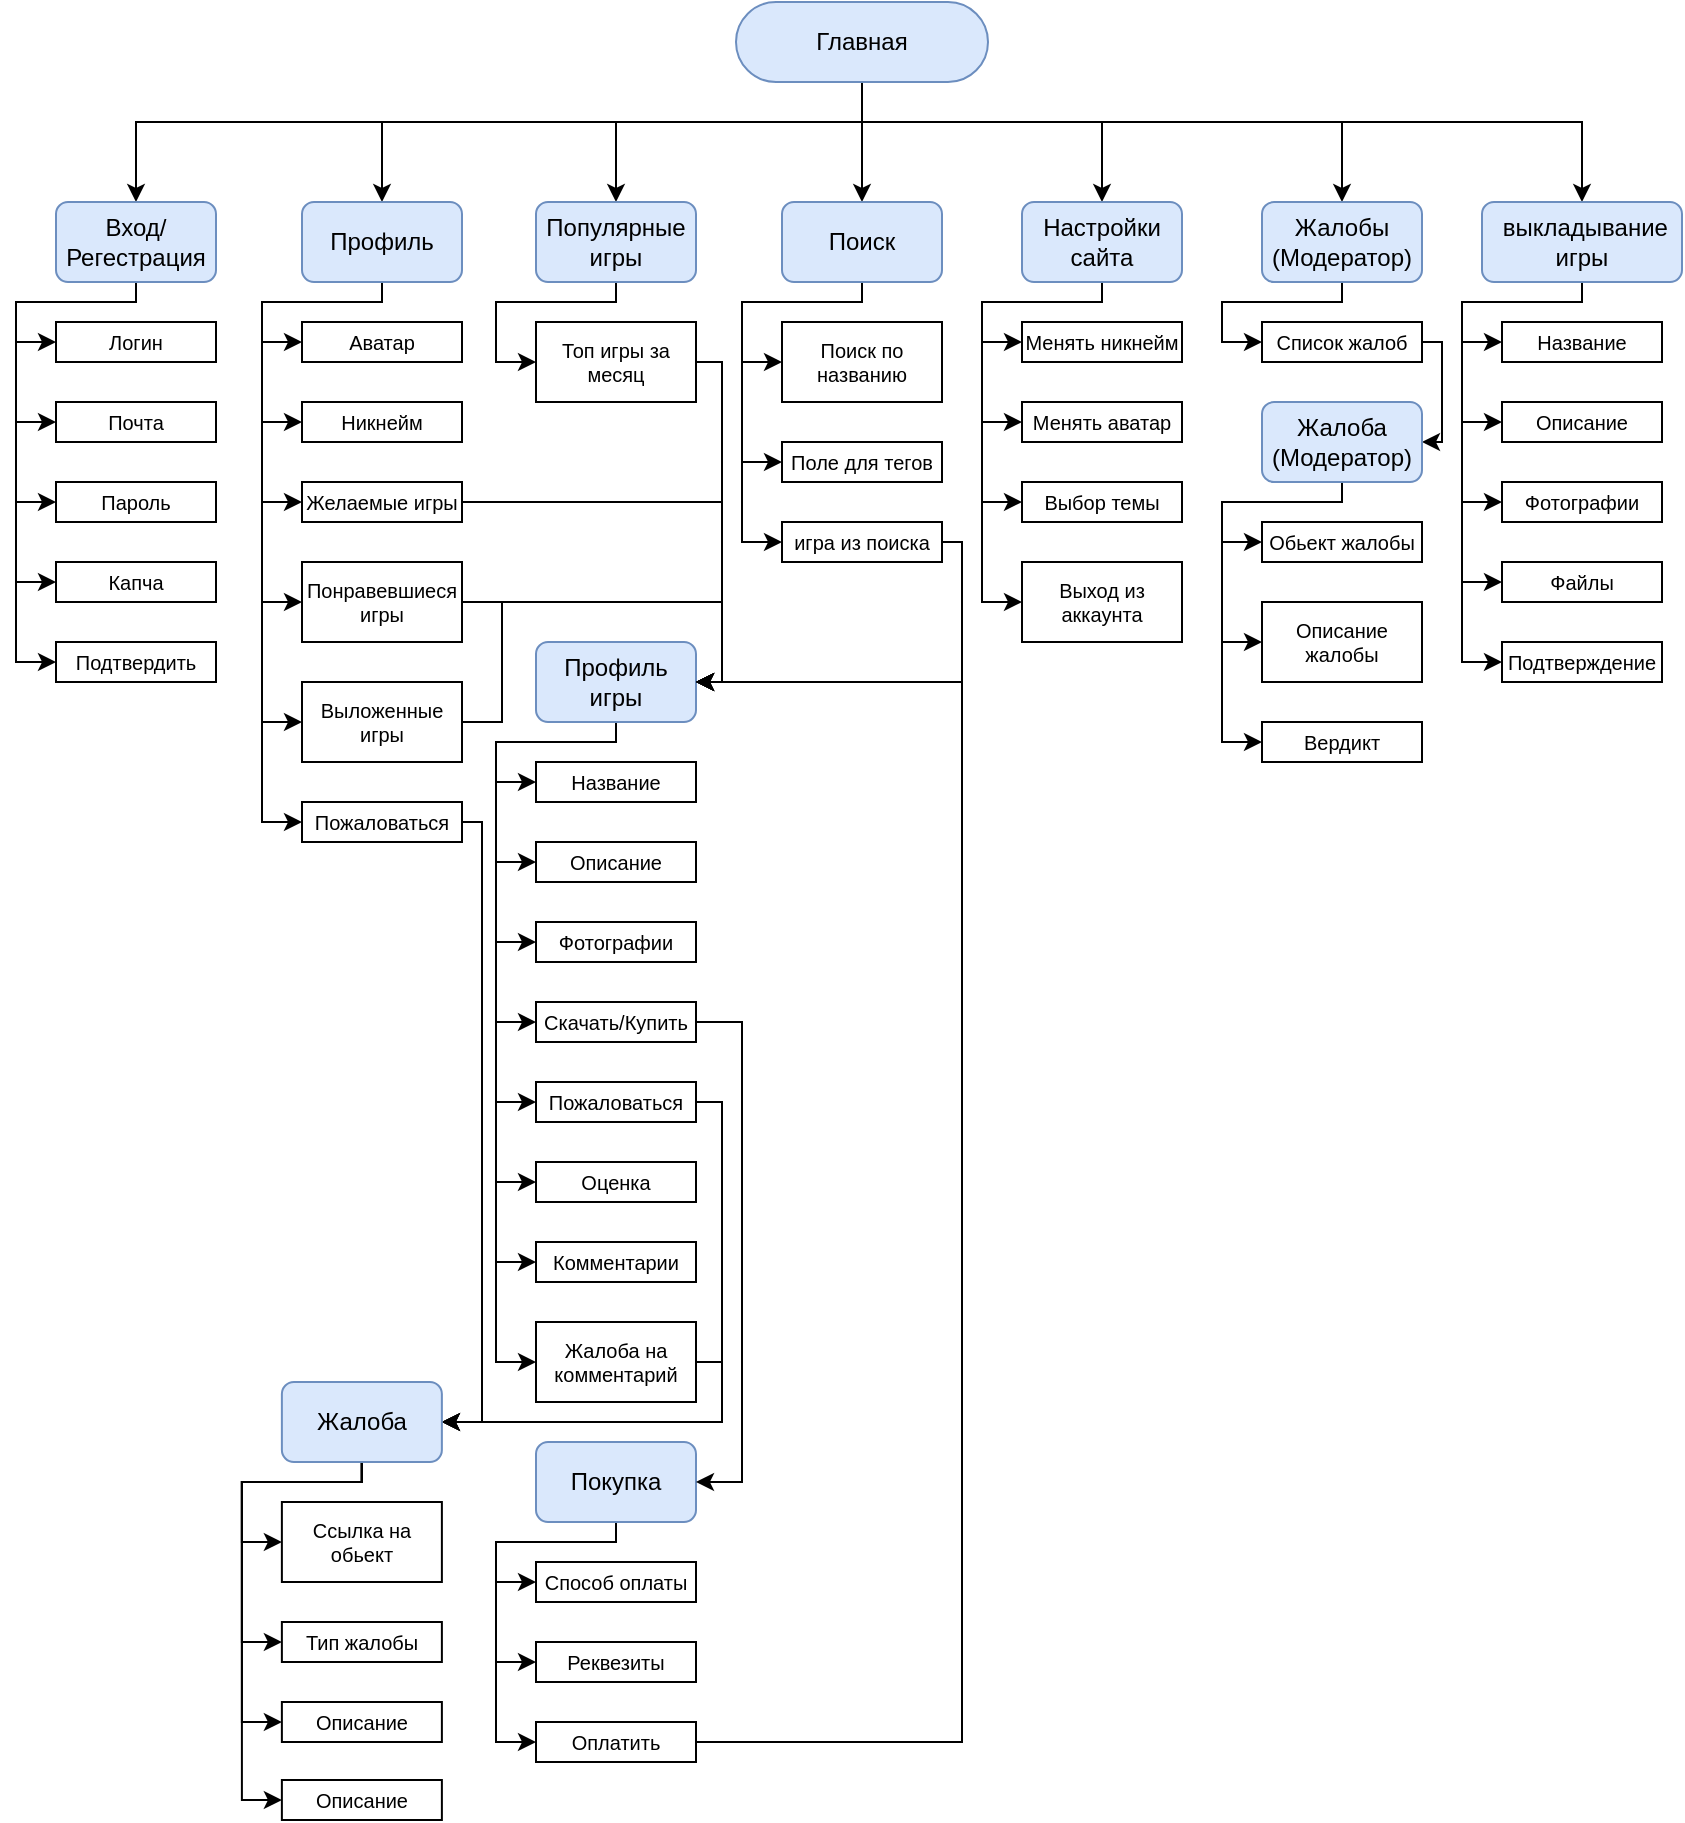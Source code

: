<mxfile version="28.1.1">
  <diagram name="Страница — 1" id="TN482sT865Hf7wEs1OIh">
    <mxGraphModel dx="1965" dy="1258" grid="1" gridSize="10" guides="1" tooltips="1" connect="1" arrows="1" fold="1" page="1" pageScale="1" pageWidth="827" pageHeight="1169" math="0" shadow="0">
      <root>
        <mxCell id="0" />
        <mxCell id="1" parent="0" />
        <mxCell id="tGi4q9OkwVDirGuV4HHD-10" style="edgeStyle=orthogonalEdgeStyle;rounded=0;orthogonalLoop=1;jettySize=auto;html=1;entryX=0.5;entryY=0;entryDx=0;entryDy=0;shadow=0;" parent="1" source="tGi4q9OkwVDirGuV4HHD-1" target="tGi4q9OkwVDirGuV4HHD-2" edge="1">
          <mxGeometry relative="1" as="geometry">
            <Array as="points">
              <mxPoint x="540" y="340" />
              <mxPoint x="417" y="340" />
            </Array>
          </mxGeometry>
        </mxCell>
        <mxCell id="tGi4q9OkwVDirGuV4HHD-11" style="edgeStyle=orthogonalEdgeStyle;rounded=0;orthogonalLoop=1;jettySize=auto;html=1;entryX=0.5;entryY=0;entryDx=0;entryDy=0;shadow=0;" parent="1" source="tGi4q9OkwVDirGuV4HHD-1" target="tGi4q9OkwVDirGuV4HHD-3" edge="1">
          <mxGeometry relative="1" as="geometry">
            <Array as="points">
              <mxPoint x="540" y="340" />
              <mxPoint x="300" y="340" />
            </Array>
          </mxGeometry>
        </mxCell>
        <mxCell id="tGi4q9OkwVDirGuV4HHD-12" style="edgeStyle=orthogonalEdgeStyle;rounded=0;orthogonalLoop=1;jettySize=auto;html=1;entryX=0.5;entryY=0;entryDx=0;entryDy=0;shadow=0;" parent="1" source="tGi4q9OkwVDirGuV4HHD-1" target="tGi4q9OkwVDirGuV4HHD-4" edge="1">
          <mxGeometry relative="1" as="geometry">
            <Array as="points">
              <mxPoint x="540" y="340" />
              <mxPoint x="177" y="340" />
            </Array>
          </mxGeometry>
        </mxCell>
        <mxCell id="tGi4q9OkwVDirGuV4HHD-13" style="edgeStyle=orthogonalEdgeStyle;rounded=0;orthogonalLoop=1;jettySize=auto;html=1;entryX=0.5;entryY=0;entryDx=0;entryDy=0;shadow=0;" parent="1" source="tGi4q9OkwVDirGuV4HHD-1" target="tGi4q9OkwVDirGuV4HHD-6" edge="1">
          <mxGeometry relative="1" as="geometry">
            <Array as="points">
              <mxPoint x="540" y="330" />
              <mxPoint x="540" y="330" />
            </Array>
          </mxGeometry>
        </mxCell>
        <mxCell id="tGi4q9OkwVDirGuV4HHD-14" style="edgeStyle=orthogonalEdgeStyle;rounded=0;orthogonalLoop=1;jettySize=auto;html=1;entryX=0.5;entryY=0;entryDx=0;entryDy=0;shadow=0;" parent="1" source="tGi4q9OkwVDirGuV4HHD-1" target="tGi4q9OkwVDirGuV4HHD-5" edge="1">
          <mxGeometry relative="1" as="geometry">
            <Array as="points">
              <mxPoint x="540" y="340" />
              <mxPoint x="660" y="340" />
            </Array>
          </mxGeometry>
        </mxCell>
        <mxCell id="tGi4q9OkwVDirGuV4HHD-75" style="edgeStyle=orthogonalEdgeStyle;rounded=0;orthogonalLoop=1;jettySize=auto;html=1;entryX=0.5;entryY=0;entryDx=0;entryDy=0;shadow=0;" parent="1" source="tGi4q9OkwVDirGuV4HHD-1" target="tGi4q9OkwVDirGuV4HHD-74" edge="1">
          <mxGeometry relative="1" as="geometry">
            <Array as="points">
              <mxPoint x="540" y="340" />
              <mxPoint x="780" y="340" />
            </Array>
          </mxGeometry>
        </mxCell>
        <mxCell id="DM3UfJuf6WSo4cMwVAMH-14" style="edgeStyle=orthogonalEdgeStyle;rounded=0;orthogonalLoop=1;jettySize=auto;html=1;" edge="1" parent="1" source="tGi4q9OkwVDirGuV4HHD-1" target="DM3UfJuf6WSo4cMwVAMH-13">
          <mxGeometry relative="1" as="geometry">
            <Array as="points">
              <mxPoint x="540" y="340" />
              <mxPoint x="900" y="340" />
            </Array>
          </mxGeometry>
        </mxCell>
        <mxCell id="tGi4q9OkwVDirGuV4HHD-1" value="Главная" style="rounded=1;whiteSpace=wrap;html=1;shadow=0;arcSize=50;fillColor=#dae8fc;strokeColor=#6c8ebf;" parent="1" vertex="1">
          <mxGeometry x="477" y="280" width="126" height="40" as="geometry" />
        </mxCell>
        <mxCell id="tGi4q9OkwVDirGuV4HHD-27" style="edgeStyle=orthogonalEdgeStyle;rounded=0;orthogonalLoop=1;jettySize=auto;html=1;entryX=0;entryY=0.5;entryDx=0;entryDy=0;shadow=0;" parent="1" source="tGi4q9OkwVDirGuV4HHD-2" target="tGi4q9OkwVDirGuV4HHD-22" edge="1">
          <mxGeometry relative="1" as="geometry">
            <Array as="points">
              <mxPoint x="417" y="430" />
              <mxPoint x="357" y="430" />
              <mxPoint x="357" y="460" />
            </Array>
          </mxGeometry>
        </mxCell>
        <mxCell id="tGi4q9OkwVDirGuV4HHD-2" value="Популярные игры" style="rounded=1;whiteSpace=wrap;html=1;shadow=0;fillColor=#dae8fc;strokeColor=#6c8ebf;" parent="1" vertex="1">
          <mxGeometry x="377" y="380" width="80" height="40" as="geometry" />
        </mxCell>
        <mxCell id="tGi4q9OkwVDirGuV4HHD-28" style="edgeStyle=orthogonalEdgeStyle;rounded=0;orthogonalLoop=1;jettySize=auto;html=1;entryX=0;entryY=0.5;entryDx=0;entryDy=0;shadow=0;" parent="1" source="tGi4q9OkwVDirGuV4HHD-3" target="tGi4q9OkwVDirGuV4HHD-18" edge="1">
          <mxGeometry relative="1" as="geometry">
            <Array as="points">
              <mxPoint x="300" y="430" />
              <mxPoint x="240" y="430" />
              <mxPoint x="240" y="450" />
            </Array>
          </mxGeometry>
        </mxCell>
        <mxCell id="tGi4q9OkwVDirGuV4HHD-33" style="edgeStyle=orthogonalEdgeStyle;rounded=0;orthogonalLoop=1;jettySize=auto;html=1;entryX=0;entryY=0.5;entryDx=0;entryDy=0;shadow=0;" parent="1" source="tGi4q9OkwVDirGuV4HHD-3" target="tGi4q9OkwVDirGuV4HHD-19" edge="1">
          <mxGeometry relative="1" as="geometry">
            <Array as="points">
              <mxPoint x="300" y="430" />
              <mxPoint x="240" y="430" />
              <mxPoint x="240" y="490" />
            </Array>
          </mxGeometry>
        </mxCell>
        <mxCell id="tGi4q9OkwVDirGuV4HHD-34" style="edgeStyle=orthogonalEdgeStyle;rounded=0;orthogonalLoop=1;jettySize=auto;html=1;entryX=0;entryY=0.5;entryDx=0;entryDy=0;shadow=0;" parent="1" source="tGi4q9OkwVDirGuV4HHD-3" target="tGi4q9OkwVDirGuV4HHD-20" edge="1">
          <mxGeometry relative="1" as="geometry">
            <Array as="points">
              <mxPoint x="300" y="430" />
              <mxPoint x="240" y="430" />
              <mxPoint x="240" y="530" />
            </Array>
          </mxGeometry>
        </mxCell>
        <mxCell id="tGi4q9OkwVDirGuV4HHD-35" style="edgeStyle=orthogonalEdgeStyle;rounded=0;orthogonalLoop=1;jettySize=auto;html=1;entryX=0;entryY=0.5;entryDx=0;entryDy=0;shadow=0;" parent="1" source="tGi4q9OkwVDirGuV4HHD-3" target="tGi4q9OkwVDirGuV4HHD-21" edge="1">
          <mxGeometry relative="1" as="geometry">
            <Array as="points">
              <mxPoint x="300" y="430" />
              <mxPoint x="240" y="430" />
              <mxPoint x="240" y="580" />
            </Array>
          </mxGeometry>
        </mxCell>
        <mxCell id="tGi4q9OkwVDirGuV4HHD-71" style="edgeStyle=orthogonalEdgeStyle;rounded=0;orthogonalLoop=1;jettySize=auto;html=1;entryX=0;entryY=0.5;entryDx=0;entryDy=0;shadow=0;" parent="1" source="tGi4q9OkwVDirGuV4HHD-3" target="tGi4q9OkwVDirGuV4HHD-70" edge="1">
          <mxGeometry relative="1" as="geometry">
            <Array as="points">
              <mxPoint x="300" y="430" />
              <mxPoint x="240" y="430" />
              <mxPoint x="240" y="690" />
            </Array>
          </mxGeometry>
        </mxCell>
        <mxCell id="DM3UfJuf6WSo4cMwVAMH-26" style="edgeStyle=orthogonalEdgeStyle;rounded=0;orthogonalLoop=1;jettySize=auto;html=1;entryX=0;entryY=0.5;entryDx=0;entryDy=0;" edge="1" parent="1" source="tGi4q9OkwVDirGuV4HHD-3" target="DM3UfJuf6WSo4cMwVAMH-25">
          <mxGeometry relative="1" as="geometry">
            <Array as="points">
              <mxPoint x="300" y="430" />
              <mxPoint x="240" y="430" />
              <mxPoint x="240" y="640" />
            </Array>
          </mxGeometry>
        </mxCell>
        <mxCell id="tGi4q9OkwVDirGuV4HHD-3" value="Профиль" style="rounded=1;whiteSpace=wrap;html=1;shadow=0;fillColor=#dae8fc;strokeColor=#6c8ebf;" parent="1" vertex="1">
          <mxGeometry x="260" y="380" width="80" height="40" as="geometry" />
        </mxCell>
        <mxCell id="tGi4q9OkwVDirGuV4HHD-29" style="edgeStyle=orthogonalEdgeStyle;rounded=0;orthogonalLoop=1;jettySize=auto;html=1;entryX=0;entryY=0.5;entryDx=0;entryDy=0;shadow=0;" parent="1" source="tGi4q9OkwVDirGuV4HHD-4" target="tGi4q9OkwVDirGuV4HHD-15" edge="1">
          <mxGeometry relative="1" as="geometry">
            <Array as="points">
              <mxPoint x="177" y="430" />
              <mxPoint x="117" y="430" />
              <mxPoint x="117" y="450" />
            </Array>
          </mxGeometry>
        </mxCell>
        <mxCell id="tGi4q9OkwVDirGuV4HHD-30" style="edgeStyle=orthogonalEdgeStyle;rounded=0;orthogonalLoop=1;jettySize=auto;html=1;entryX=0;entryY=0.5;entryDx=0;entryDy=0;shadow=0;" parent="1" source="tGi4q9OkwVDirGuV4HHD-4" target="tGi4q9OkwVDirGuV4HHD-17" edge="1">
          <mxGeometry relative="1" as="geometry">
            <Array as="points">
              <mxPoint x="177" y="430" />
              <mxPoint x="117" y="430" />
              <mxPoint x="117" y="490" />
            </Array>
          </mxGeometry>
        </mxCell>
        <mxCell id="tGi4q9OkwVDirGuV4HHD-32" style="edgeStyle=orthogonalEdgeStyle;rounded=0;orthogonalLoop=1;jettySize=auto;html=1;entryX=0;entryY=0.5;entryDx=0;entryDy=0;shadow=0;" parent="1" source="tGi4q9OkwVDirGuV4HHD-4" target="tGi4q9OkwVDirGuV4HHD-16" edge="1">
          <mxGeometry relative="1" as="geometry">
            <Array as="points">
              <mxPoint x="177" y="430" />
              <mxPoint x="117" y="430" />
              <mxPoint x="117" y="530" />
            </Array>
          </mxGeometry>
        </mxCell>
        <mxCell id="tGi4q9OkwVDirGuV4HHD-97" style="edgeStyle=orthogonalEdgeStyle;rounded=0;orthogonalLoop=1;jettySize=auto;html=1;entryX=0;entryY=0.5;entryDx=0;entryDy=0;" parent="1" source="tGi4q9OkwVDirGuV4HHD-4" target="tGi4q9OkwVDirGuV4HHD-96" edge="1">
          <mxGeometry relative="1" as="geometry">
            <Array as="points">
              <mxPoint x="177" y="430" />
              <mxPoint x="117" y="430" />
              <mxPoint x="117" y="570" />
            </Array>
          </mxGeometry>
        </mxCell>
        <mxCell id="tGi4q9OkwVDirGuV4HHD-99" style="edgeStyle=orthogonalEdgeStyle;rounded=0;orthogonalLoop=1;jettySize=auto;html=1;entryX=0;entryY=0.5;entryDx=0;entryDy=0;" parent="1" source="tGi4q9OkwVDirGuV4HHD-4" target="tGi4q9OkwVDirGuV4HHD-98" edge="1">
          <mxGeometry relative="1" as="geometry">
            <Array as="points">
              <mxPoint x="177" y="430" />
              <mxPoint x="117" y="430" />
              <mxPoint x="117" y="610" />
            </Array>
          </mxGeometry>
        </mxCell>
        <mxCell id="tGi4q9OkwVDirGuV4HHD-4" value="Вход/Регестрация" style="rounded=1;whiteSpace=wrap;html=1;shadow=0;fillColor=#dae8fc;strokeColor=#6c8ebf;" parent="1" vertex="1">
          <mxGeometry x="137" y="380" width="80" height="40" as="geometry" />
        </mxCell>
        <mxCell id="tGi4q9OkwVDirGuV4HHD-42" style="edgeStyle=orthogonalEdgeStyle;rounded=0;orthogonalLoop=1;jettySize=auto;html=1;entryX=0;entryY=0.5;entryDx=0;entryDy=0;shadow=0;" parent="1" source="tGi4q9OkwVDirGuV4HHD-5" target="tGi4q9OkwVDirGuV4HHD-41" edge="1">
          <mxGeometry relative="1" as="geometry">
            <Array as="points">
              <mxPoint x="660" y="430" />
              <mxPoint x="600" y="430" />
              <mxPoint x="600" y="450" />
            </Array>
          </mxGeometry>
        </mxCell>
        <mxCell id="tGi4q9OkwVDirGuV4HHD-43" style="edgeStyle=orthogonalEdgeStyle;rounded=0;orthogonalLoop=1;jettySize=auto;html=1;entryX=0;entryY=0.5;entryDx=0;entryDy=0;shadow=0;" parent="1" source="tGi4q9OkwVDirGuV4HHD-5" target="tGi4q9OkwVDirGuV4HHD-40" edge="1">
          <mxGeometry relative="1" as="geometry">
            <Array as="points">
              <mxPoint x="660" y="430" />
              <mxPoint x="600" y="430" />
              <mxPoint x="600" y="490" />
            </Array>
          </mxGeometry>
        </mxCell>
        <mxCell id="tGi4q9OkwVDirGuV4HHD-44" style="edgeStyle=orthogonalEdgeStyle;rounded=0;orthogonalLoop=1;jettySize=auto;html=1;entryX=0;entryY=0.5;entryDx=0;entryDy=0;shadow=0;" parent="1" source="tGi4q9OkwVDirGuV4HHD-5" target="tGi4q9OkwVDirGuV4HHD-39" edge="1">
          <mxGeometry relative="1" as="geometry">
            <Array as="points">
              <mxPoint x="660" y="430" />
              <mxPoint x="600" y="430" />
              <mxPoint x="600" y="530" />
            </Array>
          </mxGeometry>
        </mxCell>
        <mxCell id="tGi4q9OkwVDirGuV4HHD-46" style="edgeStyle=orthogonalEdgeStyle;rounded=0;orthogonalLoop=1;jettySize=auto;html=1;entryX=0;entryY=0.5;entryDx=0;entryDy=0;shadow=0;" parent="1" source="tGi4q9OkwVDirGuV4HHD-5" target="tGi4q9OkwVDirGuV4HHD-45" edge="1">
          <mxGeometry relative="1" as="geometry">
            <Array as="points">
              <mxPoint x="660" y="430" />
              <mxPoint x="600" y="430" />
              <mxPoint x="600" y="580" />
            </Array>
          </mxGeometry>
        </mxCell>
        <mxCell id="tGi4q9OkwVDirGuV4HHD-5" value="Настройки сайта" style="rounded=1;whiteSpace=wrap;html=1;shadow=0;fillColor=#dae8fc;strokeColor=#6c8ebf;" parent="1" vertex="1">
          <mxGeometry x="620" y="380" width="80" height="40" as="geometry" />
        </mxCell>
        <mxCell id="tGi4q9OkwVDirGuV4HHD-36" style="edgeStyle=orthogonalEdgeStyle;rounded=0;orthogonalLoop=1;jettySize=auto;html=1;entryX=0;entryY=0.5;entryDx=0;entryDy=0;shadow=0;" parent="1" source="tGi4q9OkwVDirGuV4HHD-6" target="tGi4q9OkwVDirGuV4HHD-24" edge="1">
          <mxGeometry relative="1" as="geometry">
            <Array as="points">
              <mxPoint x="540" y="430" />
              <mxPoint x="480" y="430" />
              <mxPoint x="480" y="460" />
            </Array>
          </mxGeometry>
        </mxCell>
        <mxCell id="tGi4q9OkwVDirGuV4HHD-37" style="edgeStyle=orthogonalEdgeStyle;rounded=0;orthogonalLoop=1;jettySize=auto;html=1;entryX=0;entryY=0.5;entryDx=0;entryDy=0;shadow=0;" parent="1" source="tGi4q9OkwVDirGuV4HHD-6" target="tGi4q9OkwVDirGuV4HHD-26" edge="1">
          <mxGeometry relative="1" as="geometry">
            <Array as="points">
              <mxPoint x="540" y="430" />
              <mxPoint x="480" y="430" />
              <mxPoint x="480" y="510" />
            </Array>
          </mxGeometry>
        </mxCell>
        <mxCell id="tGi4q9OkwVDirGuV4HHD-38" style="edgeStyle=orthogonalEdgeStyle;rounded=0;orthogonalLoop=1;jettySize=auto;html=1;entryX=0;entryY=0.5;entryDx=0;entryDy=0;shadow=0;" parent="1" source="tGi4q9OkwVDirGuV4HHD-6" target="tGi4q9OkwVDirGuV4HHD-23" edge="1">
          <mxGeometry relative="1" as="geometry">
            <Array as="points">
              <mxPoint x="540" y="430" />
              <mxPoint x="480" y="430" />
              <mxPoint x="480" y="550" />
            </Array>
          </mxGeometry>
        </mxCell>
        <mxCell id="tGi4q9OkwVDirGuV4HHD-6" value="Поиск" style="rounded=1;whiteSpace=wrap;html=1;shadow=0;fillColor=#dae8fc;strokeColor=#6c8ebf;" parent="1" vertex="1">
          <mxGeometry x="500" y="380" width="80" height="40" as="geometry" />
        </mxCell>
        <mxCell id="tGi4q9OkwVDirGuV4HHD-53" style="edgeStyle=orthogonalEdgeStyle;rounded=0;orthogonalLoop=1;jettySize=auto;html=1;entryX=0;entryY=0.5;entryDx=0;entryDy=0;shadow=0;" parent="1" source="tGi4q9OkwVDirGuV4HHD-8" target="tGi4q9OkwVDirGuV4HHD-49" edge="1">
          <mxGeometry relative="1" as="geometry">
            <Array as="points">
              <mxPoint x="417" y="650" />
              <mxPoint x="357" y="650" />
              <mxPoint x="357" y="670" />
            </Array>
          </mxGeometry>
        </mxCell>
        <mxCell id="tGi4q9OkwVDirGuV4HHD-54" style="edgeStyle=orthogonalEdgeStyle;rounded=0;orthogonalLoop=1;jettySize=auto;html=1;entryX=0;entryY=0.5;entryDx=0;entryDy=0;shadow=0;" parent="1" source="tGi4q9OkwVDirGuV4HHD-8" target="tGi4q9OkwVDirGuV4HHD-50" edge="1">
          <mxGeometry relative="1" as="geometry">
            <Array as="points">
              <mxPoint x="417" y="650" />
              <mxPoint x="357" y="650" />
              <mxPoint x="357" y="710" />
            </Array>
          </mxGeometry>
        </mxCell>
        <mxCell id="tGi4q9OkwVDirGuV4HHD-55" style="edgeStyle=orthogonalEdgeStyle;rounded=0;orthogonalLoop=1;jettySize=auto;html=1;entryX=0;entryY=0.5;entryDx=0;entryDy=0;shadow=0;" parent="1" source="tGi4q9OkwVDirGuV4HHD-8" target="tGi4q9OkwVDirGuV4HHD-51" edge="1">
          <mxGeometry relative="1" as="geometry">
            <Array as="points">
              <mxPoint x="417" y="650" />
              <mxPoint x="357" y="650" />
              <mxPoint x="357" y="750" />
            </Array>
          </mxGeometry>
        </mxCell>
        <mxCell id="tGi4q9OkwVDirGuV4HHD-60" style="edgeStyle=orthogonalEdgeStyle;rounded=0;orthogonalLoop=1;jettySize=auto;html=1;entryX=0;entryY=0.5;entryDx=0;entryDy=0;shadow=0;" parent="1" source="tGi4q9OkwVDirGuV4HHD-8" target="tGi4q9OkwVDirGuV4HHD-56" edge="1">
          <mxGeometry relative="1" as="geometry">
            <Array as="points">
              <mxPoint x="417" y="650" />
              <mxPoint x="357" y="650" />
              <mxPoint x="357" y="790" />
            </Array>
          </mxGeometry>
        </mxCell>
        <mxCell id="tGi4q9OkwVDirGuV4HHD-73" style="edgeStyle=orthogonalEdgeStyle;rounded=0;orthogonalLoop=1;jettySize=auto;html=1;entryX=0;entryY=0.5;entryDx=0;entryDy=0;shadow=0;" parent="1" source="tGi4q9OkwVDirGuV4HHD-8" target="tGi4q9OkwVDirGuV4HHD-72" edge="1">
          <mxGeometry relative="1" as="geometry">
            <Array as="points">
              <mxPoint x="417" y="650" />
              <mxPoint x="357" y="650" />
              <mxPoint x="357" y="830" />
            </Array>
          </mxGeometry>
        </mxCell>
        <mxCell id="tGi4q9OkwVDirGuV4HHD-84" style="edgeStyle=orthogonalEdgeStyle;rounded=0;orthogonalLoop=1;jettySize=auto;html=1;entryX=0;entryY=0.5;entryDx=0;entryDy=0;shadow=0;" parent="1" source="tGi4q9OkwVDirGuV4HHD-8" target="tGi4q9OkwVDirGuV4HHD-83" edge="1">
          <mxGeometry relative="1" as="geometry">
            <Array as="points">
              <mxPoint x="417" y="650" />
              <mxPoint x="357" y="650" />
              <mxPoint x="357" y="870" />
            </Array>
          </mxGeometry>
        </mxCell>
        <mxCell id="tGi4q9OkwVDirGuV4HHD-85" style="edgeStyle=orthogonalEdgeStyle;rounded=0;orthogonalLoop=1;jettySize=auto;html=1;entryX=0;entryY=0.5;entryDx=0;entryDy=0;shadow=0;" parent="1" source="tGi4q9OkwVDirGuV4HHD-8" target="tGi4q9OkwVDirGuV4HHD-82" edge="1">
          <mxGeometry relative="1" as="geometry">
            <Array as="points">
              <mxPoint x="417" y="650" />
              <mxPoint x="357" y="650" />
              <mxPoint x="357" y="910" />
            </Array>
          </mxGeometry>
        </mxCell>
        <mxCell id="tGi4q9OkwVDirGuV4HHD-95" style="edgeStyle=orthogonalEdgeStyle;rounded=0;orthogonalLoop=1;jettySize=auto;html=1;entryX=0;entryY=0.5;entryDx=0;entryDy=0;" parent="1" source="tGi4q9OkwVDirGuV4HHD-8" target="tGi4q9OkwVDirGuV4HHD-94" edge="1">
          <mxGeometry relative="1" as="geometry">
            <Array as="points">
              <mxPoint x="417" y="650" />
              <mxPoint x="357" y="650" />
              <mxPoint x="357" y="960" />
            </Array>
          </mxGeometry>
        </mxCell>
        <mxCell id="tGi4q9OkwVDirGuV4HHD-8" value="Профиль игры" style="rounded=1;whiteSpace=wrap;html=1;shadow=0;fillColor=#dae8fc;strokeColor=#6c8ebf;" parent="1" vertex="1">
          <mxGeometry x="377" y="600" width="80" height="40" as="geometry" />
        </mxCell>
        <mxCell id="tGi4q9OkwVDirGuV4HHD-65" style="edgeStyle=orthogonalEdgeStyle;rounded=0;orthogonalLoop=1;jettySize=auto;html=1;entryX=0;entryY=0.5;entryDx=0;entryDy=0;shadow=0;" parent="1" source="tGi4q9OkwVDirGuV4HHD-9" target="tGi4q9OkwVDirGuV4HHD-62" edge="1">
          <mxGeometry relative="1" as="geometry">
            <Array as="points">
              <mxPoint x="417" y="1050" />
              <mxPoint x="357" y="1050" />
              <mxPoint x="357" y="1070" />
            </Array>
          </mxGeometry>
        </mxCell>
        <mxCell id="tGi4q9OkwVDirGuV4HHD-66" style="edgeStyle=orthogonalEdgeStyle;rounded=0;orthogonalLoop=1;jettySize=auto;html=1;entryX=0;entryY=0.5;entryDx=0;entryDy=0;shadow=0;" parent="1" source="tGi4q9OkwVDirGuV4HHD-9" target="tGi4q9OkwVDirGuV4HHD-63" edge="1">
          <mxGeometry relative="1" as="geometry">
            <Array as="points">
              <mxPoint x="417" y="1050" />
              <mxPoint x="357" y="1050" />
              <mxPoint x="357" y="1110" />
            </Array>
          </mxGeometry>
        </mxCell>
        <mxCell id="tGi4q9OkwVDirGuV4HHD-67" style="edgeStyle=orthogonalEdgeStyle;rounded=0;orthogonalLoop=1;jettySize=auto;html=1;entryX=0;entryY=0.5;entryDx=0;entryDy=0;shadow=0;" parent="1" source="tGi4q9OkwVDirGuV4HHD-9" target="tGi4q9OkwVDirGuV4HHD-64" edge="1">
          <mxGeometry relative="1" as="geometry">
            <Array as="points">
              <mxPoint x="417" y="1050" />
              <mxPoint x="357" y="1050" />
              <mxPoint x="357" y="1150" />
            </Array>
          </mxGeometry>
        </mxCell>
        <mxCell id="tGi4q9OkwVDirGuV4HHD-9" value="Покупка" style="rounded=1;whiteSpace=wrap;html=1;shadow=0;fillColor=#dae8fc;strokeColor=#6c8ebf;" parent="1" vertex="1">
          <mxGeometry x="377" y="1000" width="80" height="40" as="geometry" />
        </mxCell>
        <mxCell id="tGi4q9OkwVDirGuV4HHD-15" value="Логин" style="rounded=0;whiteSpace=wrap;html=1;fontSize=10;shadow=0;" parent="1" vertex="1">
          <mxGeometry x="137" y="440" width="80" height="20" as="geometry" />
        </mxCell>
        <mxCell id="tGi4q9OkwVDirGuV4HHD-16" value="Пароль" style="rounded=0;whiteSpace=wrap;html=1;fontSize=10;shadow=0;" parent="1" vertex="1">
          <mxGeometry x="137" y="520" width="80" height="20" as="geometry" />
        </mxCell>
        <mxCell id="tGi4q9OkwVDirGuV4HHD-17" value="Почта" style="rounded=0;whiteSpace=wrap;html=1;fontSize=10;shadow=0;" parent="1" vertex="1">
          <mxGeometry x="137" y="480" width="80" height="20" as="geometry" />
        </mxCell>
        <mxCell id="tGi4q9OkwVDirGuV4HHD-18" value="Аватар" style="rounded=0;whiteSpace=wrap;html=1;fontSize=10;shadow=0;" parent="1" vertex="1">
          <mxGeometry x="260" y="440" width="80" height="20" as="geometry" />
        </mxCell>
        <mxCell id="tGi4q9OkwVDirGuV4HHD-19" value="Никнейм" style="rounded=0;whiteSpace=wrap;html=1;fontSize=10;shadow=0;" parent="1" vertex="1">
          <mxGeometry x="260" y="480" width="80" height="20" as="geometry" />
        </mxCell>
        <mxCell id="DM3UfJuf6WSo4cMwVAMH-27" style="edgeStyle=orthogonalEdgeStyle;rounded=0;orthogonalLoop=1;jettySize=auto;html=1;entryX=1;entryY=0.5;entryDx=0;entryDy=0;" edge="1" parent="1" source="tGi4q9OkwVDirGuV4HHD-20" target="tGi4q9OkwVDirGuV4HHD-8">
          <mxGeometry relative="1" as="geometry">
            <Array as="points">
              <mxPoint x="470" y="530" />
              <mxPoint x="470" y="620" />
            </Array>
          </mxGeometry>
        </mxCell>
        <mxCell id="tGi4q9OkwVDirGuV4HHD-20" value="&lt;font style=&quot;font-size: 10px;&quot;&gt;Желаемые игры&lt;/font&gt;" style="rounded=0;whiteSpace=wrap;html=1;fontSize=10;shadow=0;" parent="1" vertex="1">
          <mxGeometry x="260" y="520" width="80" height="20" as="geometry" />
        </mxCell>
        <mxCell id="DM3UfJuf6WSo4cMwVAMH-28" style="edgeStyle=orthogonalEdgeStyle;rounded=0;orthogonalLoop=1;jettySize=auto;html=1;entryX=1;entryY=0.5;entryDx=0;entryDy=0;" edge="1" parent="1" source="tGi4q9OkwVDirGuV4HHD-21" target="tGi4q9OkwVDirGuV4HHD-8">
          <mxGeometry relative="1" as="geometry">
            <Array as="points">
              <mxPoint x="470" y="580" />
              <mxPoint x="470" y="620" />
            </Array>
          </mxGeometry>
        </mxCell>
        <mxCell id="tGi4q9OkwVDirGuV4HHD-21" value="&lt;font style=&quot;font-size: 10px;&quot;&gt;Понравевшиеся игры&lt;/font&gt;" style="rounded=0;whiteSpace=wrap;html=1;fontSize=10;shadow=0;" parent="1" vertex="1">
          <mxGeometry x="260" y="560" width="80" height="40" as="geometry" />
        </mxCell>
        <mxCell id="tGi4q9OkwVDirGuV4HHD-47" style="edgeStyle=orthogonalEdgeStyle;rounded=0;orthogonalLoop=1;jettySize=auto;html=1;entryX=1;entryY=0.5;entryDx=0;entryDy=0;shadow=0;" parent="1" source="tGi4q9OkwVDirGuV4HHD-22" target="tGi4q9OkwVDirGuV4HHD-8" edge="1">
          <mxGeometry relative="1" as="geometry">
            <Array as="points">
              <mxPoint x="470" y="460" />
              <mxPoint x="470" y="620" />
            </Array>
          </mxGeometry>
        </mxCell>
        <mxCell id="tGi4q9OkwVDirGuV4HHD-22" value="&lt;font style=&quot;font-size: 10px;&quot;&gt;Топ игры за месяц&lt;/font&gt;" style="rounded=0;whiteSpace=wrap;html=1;fontSize=10;shadow=0;" parent="1" vertex="1">
          <mxGeometry x="377" y="440" width="80" height="40" as="geometry" />
        </mxCell>
        <mxCell id="tGi4q9OkwVDirGuV4HHD-48" style="edgeStyle=orthogonalEdgeStyle;rounded=0;orthogonalLoop=1;jettySize=auto;html=1;entryX=1;entryY=0.5;entryDx=0;entryDy=0;shadow=0;" parent="1" source="tGi4q9OkwVDirGuV4HHD-23" target="tGi4q9OkwVDirGuV4HHD-8" edge="1">
          <mxGeometry relative="1" as="geometry">
            <Array as="points">
              <mxPoint x="590" y="550" />
              <mxPoint x="590" y="620" />
            </Array>
          </mxGeometry>
        </mxCell>
        <mxCell id="tGi4q9OkwVDirGuV4HHD-23" value="&lt;font style=&quot;font-size: 10px;&quot;&gt;игра из поиска&lt;/font&gt;" style="rounded=0;whiteSpace=wrap;html=1;fontSize=10;shadow=0;" parent="1" vertex="1">
          <mxGeometry x="500" y="540" width="80" height="20" as="geometry" />
        </mxCell>
        <mxCell id="tGi4q9OkwVDirGuV4HHD-24" value="&lt;font style=&quot;font-size: 10px;&quot;&gt;Поиск по названию&lt;/font&gt;" style="rounded=0;whiteSpace=wrap;html=1;fontSize=10;shadow=0;" parent="1" vertex="1">
          <mxGeometry x="500" y="440" width="80" height="40" as="geometry" />
        </mxCell>
        <mxCell id="tGi4q9OkwVDirGuV4HHD-26" value="&lt;font style=&quot;font-size: 10px;&quot;&gt;Поле для тегов&lt;/font&gt;" style="rounded=0;whiteSpace=wrap;html=1;fontSize=10;shadow=0;" parent="1" vertex="1">
          <mxGeometry x="500" y="500" width="80" height="20" as="geometry" />
        </mxCell>
        <mxCell id="tGi4q9OkwVDirGuV4HHD-39" value="&lt;font style=&quot;font-size: 10px;&quot;&gt;Выбор темы&lt;/font&gt;" style="rounded=0;whiteSpace=wrap;html=1;fontSize=10;shadow=0;" parent="1" vertex="1">
          <mxGeometry x="620" y="520" width="80" height="20" as="geometry" />
        </mxCell>
        <mxCell id="tGi4q9OkwVDirGuV4HHD-40" value="&lt;font style=&quot;font-size: 10px;&quot;&gt;Менять аватар&lt;/font&gt;" style="rounded=0;whiteSpace=wrap;html=1;fontSize=10;shadow=0;" parent="1" vertex="1">
          <mxGeometry x="620" y="480" width="80" height="20" as="geometry" />
        </mxCell>
        <mxCell id="tGi4q9OkwVDirGuV4HHD-41" value="&lt;font style=&quot;font-size: 10px;&quot;&gt;Менять никнейм&lt;/font&gt;" style="rounded=0;whiteSpace=wrap;html=1;fontSize=10;shadow=0;" parent="1" vertex="1">
          <mxGeometry x="620" y="440" width="80" height="20" as="geometry" />
        </mxCell>
        <mxCell id="tGi4q9OkwVDirGuV4HHD-45" value="&lt;font style=&quot;font-size: 10px;&quot;&gt;Выход из аккаунта&lt;/font&gt;" style="rounded=0;whiteSpace=wrap;html=1;fontSize=10;shadow=0;" parent="1" vertex="1">
          <mxGeometry x="620" y="560" width="80" height="40" as="geometry" />
        </mxCell>
        <mxCell id="tGi4q9OkwVDirGuV4HHD-49" value="Название" style="rounded=0;whiteSpace=wrap;html=1;fontSize=10;shadow=0;" parent="1" vertex="1">
          <mxGeometry x="377" y="660" width="80" height="20" as="geometry" />
        </mxCell>
        <mxCell id="tGi4q9OkwVDirGuV4HHD-50" value="Описание" style="rounded=0;whiteSpace=wrap;html=1;fontSize=10;shadow=0;" parent="1" vertex="1">
          <mxGeometry x="377" y="700" width="80" height="20" as="geometry" />
        </mxCell>
        <mxCell id="tGi4q9OkwVDirGuV4HHD-51" value="Фотографии" style="rounded=0;whiteSpace=wrap;html=1;fontSize=10;shadow=0;" parent="1" vertex="1">
          <mxGeometry x="377" y="740" width="80" height="20" as="geometry" />
        </mxCell>
        <mxCell id="tGi4q9OkwVDirGuV4HHD-61" style="edgeStyle=orthogonalEdgeStyle;rounded=0;orthogonalLoop=1;jettySize=auto;html=1;entryX=1;entryY=0.5;entryDx=0;entryDy=0;shadow=0;" parent="1" source="tGi4q9OkwVDirGuV4HHD-56" target="tGi4q9OkwVDirGuV4HHD-9" edge="1">
          <mxGeometry relative="1" as="geometry">
            <Array as="points">
              <mxPoint x="480" y="790" />
              <mxPoint x="480" y="1020" />
            </Array>
          </mxGeometry>
        </mxCell>
        <mxCell id="tGi4q9OkwVDirGuV4HHD-56" value="Скачать/Купить" style="rounded=0;whiteSpace=wrap;html=1;fontSize=10;shadow=0;" parent="1" vertex="1">
          <mxGeometry x="377" y="780" width="80" height="20" as="geometry" />
        </mxCell>
        <mxCell id="tGi4q9OkwVDirGuV4HHD-62" value="Способ оплаты" style="rounded=0;whiteSpace=wrap;html=1;fontSize=10;shadow=0;" parent="1" vertex="1">
          <mxGeometry x="377" y="1060" width="80" height="20" as="geometry" />
        </mxCell>
        <mxCell id="tGi4q9OkwVDirGuV4HHD-63" value="Реквезиты" style="rounded=0;whiteSpace=wrap;html=1;fontSize=10;shadow=0;" parent="1" vertex="1">
          <mxGeometry x="377" y="1100" width="80" height="20" as="geometry" />
        </mxCell>
        <mxCell id="tGi4q9OkwVDirGuV4HHD-68" style="edgeStyle=orthogonalEdgeStyle;rounded=0;orthogonalLoop=1;jettySize=auto;html=1;entryX=1;entryY=0.5;entryDx=0;entryDy=0;shadow=0;" parent="1" source="tGi4q9OkwVDirGuV4HHD-64" target="tGi4q9OkwVDirGuV4HHD-8" edge="1">
          <mxGeometry relative="1" as="geometry">
            <Array as="points">
              <mxPoint x="590" y="1150" />
              <mxPoint x="590" y="620" />
            </Array>
          </mxGeometry>
        </mxCell>
        <mxCell id="tGi4q9OkwVDirGuV4HHD-64" value="Оплатить" style="rounded=0;whiteSpace=wrap;html=1;fontSize=10;shadow=0;" parent="1" vertex="1">
          <mxGeometry x="377" y="1140" width="80" height="20" as="geometry" />
        </mxCell>
        <mxCell id="DM3UfJuf6WSo4cMwVAMH-2" style="edgeStyle=orthogonalEdgeStyle;rounded=0;orthogonalLoop=1;jettySize=auto;html=1;entryX=1;entryY=0.5;entryDx=0;entryDy=0;" edge="1" parent="1" source="tGi4q9OkwVDirGuV4HHD-70" target="DM3UfJuf6WSo4cMwVAMH-1">
          <mxGeometry relative="1" as="geometry">
            <Array as="points">
              <mxPoint x="350" y="690" />
              <mxPoint x="350" y="990" />
            </Array>
          </mxGeometry>
        </mxCell>
        <mxCell id="tGi4q9OkwVDirGuV4HHD-70" value="&lt;font style=&quot;font-size: 10px;&quot;&gt;Пожаловаться&lt;/font&gt;" style="rounded=0;whiteSpace=wrap;html=1;fontSize=10;shadow=0;" parent="1" vertex="1">
          <mxGeometry x="260" y="680" width="80" height="20" as="geometry" />
        </mxCell>
        <mxCell id="DM3UfJuf6WSo4cMwVAMH-3" style="edgeStyle=orthogonalEdgeStyle;rounded=0;orthogonalLoop=1;jettySize=auto;html=1;entryX=1;entryY=0.5;entryDx=0;entryDy=0;" edge="1" parent="1" source="tGi4q9OkwVDirGuV4HHD-72" target="DM3UfJuf6WSo4cMwVAMH-1">
          <mxGeometry relative="1" as="geometry">
            <Array as="points">
              <mxPoint x="470" y="830" />
              <mxPoint x="470" y="990" />
            </Array>
          </mxGeometry>
        </mxCell>
        <mxCell id="tGi4q9OkwVDirGuV4HHD-72" value="&lt;font style=&quot;font-size: 10px;&quot;&gt;Пожаловаться&lt;/font&gt;" style="rounded=0;whiteSpace=wrap;html=1;fontSize=10;shadow=0;" parent="1" vertex="1">
          <mxGeometry x="377" y="820" width="80" height="20" as="geometry" />
        </mxCell>
        <mxCell id="tGi4q9OkwVDirGuV4HHD-79" style="edgeStyle=orthogonalEdgeStyle;rounded=0;orthogonalLoop=1;jettySize=auto;html=1;entryX=0;entryY=0.5;entryDx=0;entryDy=0;shadow=0;" parent="1" source="tGi4q9OkwVDirGuV4HHD-74" target="tGi4q9OkwVDirGuV4HHD-76" edge="1">
          <mxGeometry relative="1" as="geometry">
            <Array as="points">
              <mxPoint x="780" y="430" />
              <mxPoint x="720" y="430" />
              <mxPoint x="720" y="450" />
            </Array>
          </mxGeometry>
        </mxCell>
        <mxCell id="tGi4q9OkwVDirGuV4HHD-74" value="Жалобы (Модератор)" style="rounded=1;whiteSpace=wrap;html=1;shadow=0;fillColor=#dae8fc;strokeColor=#6c8ebf;" parent="1" vertex="1">
          <mxGeometry x="740" y="380" width="80" height="40" as="geometry" />
        </mxCell>
        <mxCell id="tGi4q9OkwVDirGuV4HHD-90" style="edgeStyle=orthogonalEdgeStyle;rounded=0;orthogonalLoop=1;jettySize=auto;html=1;entryX=1;entryY=0.5;entryDx=0;entryDy=0;" parent="1" source="tGi4q9OkwVDirGuV4HHD-76" target="tGi4q9OkwVDirGuV4HHD-89" edge="1">
          <mxGeometry relative="1" as="geometry">
            <Array as="points">
              <mxPoint x="830" y="450" />
              <mxPoint x="830" y="500" />
            </Array>
          </mxGeometry>
        </mxCell>
        <mxCell id="tGi4q9OkwVDirGuV4HHD-76" value="Список жалоб" style="rounded=0;whiteSpace=wrap;html=1;fontSize=10;shadow=0;" parent="1" vertex="1">
          <mxGeometry x="740" y="440" width="80" height="20" as="geometry" />
        </mxCell>
        <mxCell id="tGi4q9OkwVDirGuV4HHD-82" value="&lt;font style=&quot;font-size: 10px;&quot;&gt;Комментарии&lt;/font&gt;" style="rounded=0;whiteSpace=wrap;html=1;fontSize=10;shadow=0;" parent="1" vertex="1">
          <mxGeometry x="377" y="900" width="80" height="20" as="geometry" />
        </mxCell>
        <mxCell id="tGi4q9OkwVDirGuV4HHD-83" value="&lt;font style=&quot;font-size: 10px;&quot;&gt;Оценка&lt;/font&gt;" style="rounded=0;whiteSpace=wrap;html=1;fontSize=10;shadow=0;" parent="1" vertex="1">
          <mxGeometry x="377" y="860" width="80" height="20" as="geometry" />
        </mxCell>
        <mxCell id="tGi4q9OkwVDirGuV4HHD-86" value="Обьект жалобы" style="rounded=0;whiteSpace=wrap;html=1;fontSize=10;shadow=0;" parent="1" vertex="1">
          <mxGeometry x="740" y="540" width="80" height="20" as="geometry" />
        </mxCell>
        <mxCell id="tGi4q9OkwVDirGuV4HHD-87" value="Описание жалобы" style="rounded=0;whiteSpace=wrap;html=1;fontSize=10;shadow=0;" parent="1" vertex="1">
          <mxGeometry x="740" y="580" width="80" height="40" as="geometry" />
        </mxCell>
        <mxCell id="tGi4q9OkwVDirGuV4HHD-88" value="Вердикт" style="rounded=0;whiteSpace=wrap;html=1;fontSize=10;shadow=0;" parent="1" vertex="1">
          <mxGeometry x="740" y="640" width="80" height="20" as="geometry" />
        </mxCell>
        <mxCell id="tGi4q9OkwVDirGuV4HHD-91" style="edgeStyle=orthogonalEdgeStyle;rounded=0;orthogonalLoop=1;jettySize=auto;html=1;entryX=0;entryY=0.5;entryDx=0;entryDy=0;" parent="1" source="tGi4q9OkwVDirGuV4HHD-89" target="tGi4q9OkwVDirGuV4HHD-86" edge="1">
          <mxGeometry relative="1" as="geometry">
            <Array as="points">
              <mxPoint x="780" y="530" />
              <mxPoint x="720" y="530" />
              <mxPoint x="720" y="550" />
            </Array>
          </mxGeometry>
        </mxCell>
        <mxCell id="tGi4q9OkwVDirGuV4HHD-92" style="edgeStyle=orthogonalEdgeStyle;rounded=0;orthogonalLoop=1;jettySize=auto;html=1;entryX=0;entryY=0.5;entryDx=0;entryDy=0;" parent="1" source="tGi4q9OkwVDirGuV4HHD-89" target="tGi4q9OkwVDirGuV4HHD-87" edge="1">
          <mxGeometry relative="1" as="geometry">
            <Array as="points">
              <mxPoint x="780" y="530" />
              <mxPoint x="720" y="530" />
              <mxPoint x="720" y="600" />
            </Array>
          </mxGeometry>
        </mxCell>
        <mxCell id="tGi4q9OkwVDirGuV4HHD-93" style="edgeStyle=orthogonalEdgeStyle;rounded=0;orthogonalLoop=1;jettySize=auto;html=1;entryX=0;entryY=0.5;entryDx=0;entryDy=0;" parent="1" source="tGi4q9OkwVDirGuV4HHD-89" target="tGi4q9OkwVDirGuV4HHD-88" edge="1">
          <mxGeometry relative="1" as="geometry">
            <Array as="points">
              <mxPoint x="780" y="530" />
              <mxPoint x="720" y="530" />
              <mxPoint x="720" y="650" />
            </Array>
          </mxGeometry>
        </mxCell>
        <mxCell id="tGi4q9OkwVDirGuV4HHD-89" value="Жалоба (Модератор)" style="rounded=1;whiteSpace=wrap;html=1;shadow=0;fillColor=#dae8fc;strokeColor=#6c8ebf;" parent="1" vertex="1">
          <mxGeometry x="740" y="480" width="80" height="40" as="geometry" />
        </mxCell>
        <mxCell id="DM3UfJuf6WSo4cMwVAMH-4" style="edgeStyle=orthogonalEdgeStyle;rounded=0;orthogonalLoop=1;jettySize=auto;html=1;entryX=1;entryY=0.5;entryDx=0;entryDy=0;" edge="1" parent="1" source="tGi4q9OkwVDirGuV4HHD-94" target="DM3UfJuf6WSo4cMwVAMH-1">
          <mxGeometry relative="1" as="geometry">
            <Array as="points">
              <mxPoint x="470" y="960" />
              <mxPoint x="470" y="990" />
            </Array>
          </mxGeometry>
        </mxCell>
        <mxCell id="tGi4q9OkwVDirGuV4HHD-94" value="&lt;font style=&quot;font-size: 10px;&quot;&gt;Жалоба на комментарий&lt;/font&gt;" style="rounded=0;whiteSpace=wrap;html=1;fontSize=10;shadow=0;" parent="1" vertex="1">
          <mxGeometry x="377" y="940" width="80" height="40" as="geometry" />
        </mxCell>
        <mxCell id="tGi4q9OkwVDirGuV4HHD-96" value="Капча" style="rounded=0;whiteSpace=wrap;html=1;fontSize=10;shadow=0;" parent="1" vertex="1">
          <mxGeometry x="137" y="560" width="80" height="20" as="geometry" />
        </mxCell>
        <mxCell id="tGi4q9OkwVDirGuV4HHD-98" value="Подтвердить" style="rounded=0;whiteSpace=wrap;html=1;fontSize=10;shadow=0;" parent="1" vertex="1">
          <mxGeometry x="137" y="600" width="80" height="20" as="geometry" />
        </mxCell>
        <mxCell id="DM3UfJuf6WSo4cMwVAMH-9" style="edgeStyle=orthogonalEdgeStyle;rounded=0;orthogonalLoop=1;jettySize=auto;html=1;entryX=0;entryY=0.5;entryDx=0;entryDy=0;" edge="1" parent="1" source="DM3UfJuf6WSo4cMwVAMH-1" target="DM3UfJuf6WSo4cMwVAMH-7">
          <mxGeometry relative="1" as="geometry">
            <Array as="points">
              <mxPoint x="289.94" y="1020" />
              <mxPoint x="229.94" y="1020" />
              <mxPoint x="229.94" y="1050" />
            </Array>
          </mxGeometry>
        </mxCell>
        <mxCell id="DM3UfJuf6WSo4cMwVAMH-10" style="edgeStyle=orthogonalEdgeStyle;rounded=0;orthogonalLoop=1;jettySize=auto;html=1;entryX=0;entryY=0.5;entryDx=0;entryDy=0;" edge="1" parent="1" source="DM3UfJuf6WSo4cMwVAMH-1" target="DM3UfJuf6WSo4cMwVAMH-5">
          <mxGeometry relative="1" as="geometry">
            <Array as="points">
              <mxPoint x="289.94" y="1020" />
              <mxPoint x="229.94" y="1020" />
              <mxPoint x="229.94" y="1100" />
            </Array>
          </mxGeometry>
        </mxCell>
        <mxCell id="DM3UfJuf6WSo4cMwVAMH-11" style="edgeStyle=orthogonalEdgeStyle;rounded=0;orthogonalLoop=1;jettySize=auto;html=1;entryX=0;entryY=0.5;entryDx=0;entryDy=0;" edge="1" parent="1" source="DM3UfJuf6WSo4cMwVAMH-1" target="DM3UfJuf6WSo4cMwVAMH-6">
          <mxGeometry relative="1" as="geometry">
            <Array as="points">
              <mxPoint x="289.94" y="1020" />
              <mxPoint x="229.94" y="1020" />
              <mxPoint x="229.94" y="1140" />
            </Array>
          </mxGeometry>
        </mxCell>
        <mxCell id="DM3UfJuf6WSo4cMwVAMH-12" style="edgeStyle=orthogonalEdgeStyle;rounded=0;orthogonalLoop=1;jettySize=auto;html=1;entryX=0;entryY=0.5;entryDx=0;entryDy=0;" edge="1" parent="1" source="DM3UfJuf6WSo4cMwVAMH-1" target="DM3UfJuf6WSo4cMwVAMH-8">
          <mxGeometry relative="1" as="geometry">
            <Array as="points">
              <mxPoint x="289.94" y="1020" />
              <mxPoint x="229.94" y="1020" />
              <mxPoint x="229.94" y="1179" />
            </Array>
          </mxGeometry>
        </mxCell>
        <mxCell id="DM3UfJuf6WSo4cMwVAMH-1" value="Жалоба" style="rounded=1;whiteSpace=wrap;html=1;shadow=0;fillColor=#dae8fc;strokeColor=#6c8ebf;" vertex="1" parent="1">
          <mxGeometry x="249.94" y="970" width="80" height="40" as="geometry" />
        </mxCell>
        <mxCell id="DM3UfJuf6WSo4cMwVAMH-5" value="Тип жалобы" style="rounded=0;whiteSpace=wrap;html=1;fontSize=10;shadow=0;" vertex="1" parent="1">
          <mxGeometry x="249.94" y="1090" width="80" height="20" as="geometry" />
        </mxCell>
        <mxCell id="DM3UfJuf6WSo4cMwVAMH-6" value="Описание" style="rounded=0;whiteSpace=wrap;html=1;fontSize=10;shadow=0;" vertex="1" parent="1">
          <mxGeometry x="249.94" y="1130" width="80" height="20" as="geometry" />
        </mxCell>
        <mxCell id="DM3UfJuf6WSo4cMwVAMH-7" value="Ссылка на обьект" style="rounded=0;whiteSpace=wrap;html=1;fontSize=10;shadow=0;" vertex="1" parent="1">
          <mxGeometry x="249.94" y="1030" width="80" height="40" as="geometry" />
        </mxCell>
        <mxCell id="DM3UfJuf6WSo4cMwVAMH-8" value="Описание" style="rounded=0;whiteSpace=wrap;html=1;fontSize=10;shadow=0;" vertex="1" parent="1">
          <mxGeometry x="249.94" y="1169" width="80" height="20" as="geometry" />
        </mxCell>
        <mxCell id="DM3UfJuf6WSo4cMwVAMH-16" style="edgeStyle=orthogonalEdgeStyle;rounded=0;orthogonalLoop=1;jettySize=auto;html=1;entryX=0;entryY=0.5;entryDx=0;entryDy=0;" edge="1" parent="1" source="DM3UfJuf6WSo4cMwVAMH-13" target="DM3UfJuf6WSo4cMwVAMH-15">
          <mxGeometry relative="1" as="geometry">
            <Array as="points">
              <mxPoint x="900" y="430" />
              <mxPoint x="840" y="430" />
              <mxPoint x="840" y="450" />
            </Array>
          </mxGeometry>
        </mxCell>
        <mxCell id="DM3UfJuf6WSo4cMwVAMH-20" style="edgeStyle=orthogonalEdgeStyle;rounded=0;orthogonalLoop=1;jettySize=auto;html=1;entryX=0;entryY=0.5;entryDx=0;entryDy=0;" edge="1" parent="1" source="DM3UfJuf6WSo4cMwVAMH-13" target="DM3UfJuf6WSo4cMwVAMH-17">
          <mxGeometry relative="1" as="geometry">
            <Array as="points">
              <mxPoint x="900" y="430" />
              <mxPoint x="840" y="430" />
              <mxPoint x="840" y="490" />
            </Array>
          </mxGeometry>
        </mxCell>
        <mxCell id="DM3UfJuf6WSo4cMwVAMH-21" style="edgeStyle=orthogonalEdgeStyle;rounded=0;orthogonalLoop=1;jettySize=auto;html=1;entryX=0;entryY=0.5;entryDx=0;entryDy=0;" edge="1" parent="1" source="DM3UfJuf6WSo4cMwVAMH-13" target="DM3UfJuf6WSo4cMwVAMH-18">
          <mxGeometry relative="1" as="geometry">
            <Array as="points">
              <mxPoint x="900" y="430" />
              <mxPoint x="840" y="430" />
              <mxPoint x="840" y="530" />
            </Array>
          </mxGeometry>
        </mxCell>
        <mxCell id="DM3UfJuf6WSo4cMwVAMH-22" style="edgeStyle=orthogonalEdgeStyle;rounded=0;orthogonalLoop=1;jettySize=auto;html=1;entryX=0;entryY=0.5;entryDx=0;entryDy=0;" edge="1" parent="1" source="DM3UfJuf6WSo4cMwVAMH-13" target="DM3UfJuf6WSo4cMwVAMH-19">
          <mxGeometry relative="1" as="geometry">
            <Array as="points">
              <mxPoint x="900" y="430" />
              <mxPoint x="840" y="430" />
              <mxPoint x="840" y="570" />
            </Array>
          </mxGeometry>
        </mxCell>
        <mxCell id="DM3UfJuf6WSo4cMwVAMH-24" style="edgeStyle=orthogonalEdgeStyle;rounded=0;orthogonalLoop=1;jettySize=auto;html=1;entryX=0;entryY=0.5;entryDx=0;entryDy=0;" edge="1" parent="1" source="DM3UfJuf6WSo4cMwVAMH-13" target="DM3UfJuf6WSo4cMwVAMH-23">
          <mxGeometry relative="1" as="geometry">
            <Array as="points">
              <mxPoint x="900" y="430" />
              <mxPoint x="840" y="430" />
              <mxPoint x="840" y="610" />
            </Array>
          </mxGeometry>
        </mxCell>
        <mxCell id="DM3UfJuf6WSo4cMwVAMH-13" value="&amp;nbsp;выкладывание игры" style="rounded=1;whiteSpace=wrap;html=1;shadow=0;fillColor=#dae8fc;strokeColor=#6c8ebf;" vertex="1" parent="1">
          <mxGeometry x="850" y="380" width="100" height="40" as="geometry" />
        </mxCell>
        <mxCell id="DM3UfJuf6WSo4cMwVAMH-15" value="Название" style="rounded=0;whiteSpace=wrap;html=1;fontSize=10;shadow=0;" vertex="1" parent="1">
          <mxGeometry x="860" y="440" width="80" height="20" as="geometry" />
        </mxCell>
        <mxCell id="DM3UfJuf6WSo4cMwVAMH-17" value="Описание" style="rounded=0;whiteSpace=wrap;html=1;fontSize=10;shadow=0;" vertex="1" parent="1">
          <mxGeometry x="860" y="480" width="80" height="20" as="geometry" />
        </mxCell>
        <mxCell id="DM3UfJuf6WSo4cMwVAMH-18" value="Фотографии" style="rounded=0;whiteSpace=wrap;html=1;fontSize=10;shadow=0;" vertex="1" parent="1">
          <mxGeometry x="860" y="520" width="80" height="20" as="geometry" />
        </mxCell>
        <mxCell id="DM3UfJuf6WSo4cMwVAMH-19" value="Файлы" style="rounded=0;whiteSpace=wrap;html=1;fontSize=10;shadow=0;" vertex="1" parent="1">
          <mxGeometry x="860" y="560" width="80" height="20" as="geometry" />
        </mxCell>
        <mxCell id="DM3UfJuf6WSo4cMwVAMH-23" value="Подтверждение" style="rounded=0;whiteSpace=wrap;html=1;fontSize=10;shadow=0;" vertex="1" parent="1">
          <mxGeometry x="860" y="600" width="80" height="20" as="geometry" />
        </mxCell>
        <mxCell id="DM3UfJuf6WSo4cMwVAMH-29" style="edgeStyle=orthogonalEdgeStyle;rounded=0;orthogonalLoop=1;jettySize=auto;html=1;entryX=1;entryY=0.5;entryDx=0;entryDy=0;" edge="1" parent="1" source="DM3UfJuf6WSo4cMwVAMH-25" target="tGi4q9OkwVDirGuV4HHD-8">
          <mxGeometry relative="1" as="geometry">
            <Array as="points">
              <mxPoint x="360" y="640" />
              <mxPoint x="360" y="580" />
              <mxPoint x="470" y="580" />
              <mxPoint x="470" y="620" />
            </Array>
          </mxGeometry>
        </mxCell>
        <mxCell id="DM3UfJuf6WSo4cMwVAMH-25" value="&lt;font style=&quot;font-size: 10px;&quot;&gt;Выложенные игры&lt;/font&gt;" style="rounded=0;whiteSpace=wrap;html=1;fontSize=10;shadow=0;" vertex="1" parent="1">
          <mxGeometry x="260" y="620" width="80" height="40" as="geometry" />
        </mxCell>
      </root>
    </mxGraphModel>
  </diagram>
</mxfile>
